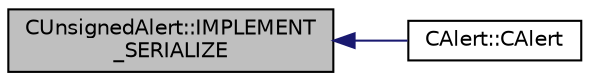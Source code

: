 digraph "CUnsignedAlert::IMPLEMENT_SERIALIZE"
{
  edge [fontname="Helvetica",fontsize="10",labelfontname="Helvetica",labelfontsize="10"];
  node [fontname="Helvetica",fontsize="10",shape=record];
  rankdir="LR";
  Node1 [label="CUnsignedAlert::IMPLEMENT\l_SERIALIZE",height=0.2,width=0.4,color="black", fillcolor="grey75", style="filled", fontcolor="black"];
  Node1 -> Node2 [dir="back",color="midnightblue",fontsize="10",style="solid",fontname="Helvetica"];
  Node2 [label="CAlert::CAlert",height=0.2,width=0.4,color="black", fillcolor="white", style="filled",URL="$class_c_alert.html#a116117e2318b9468a5ca80472c0b5157"];
}
